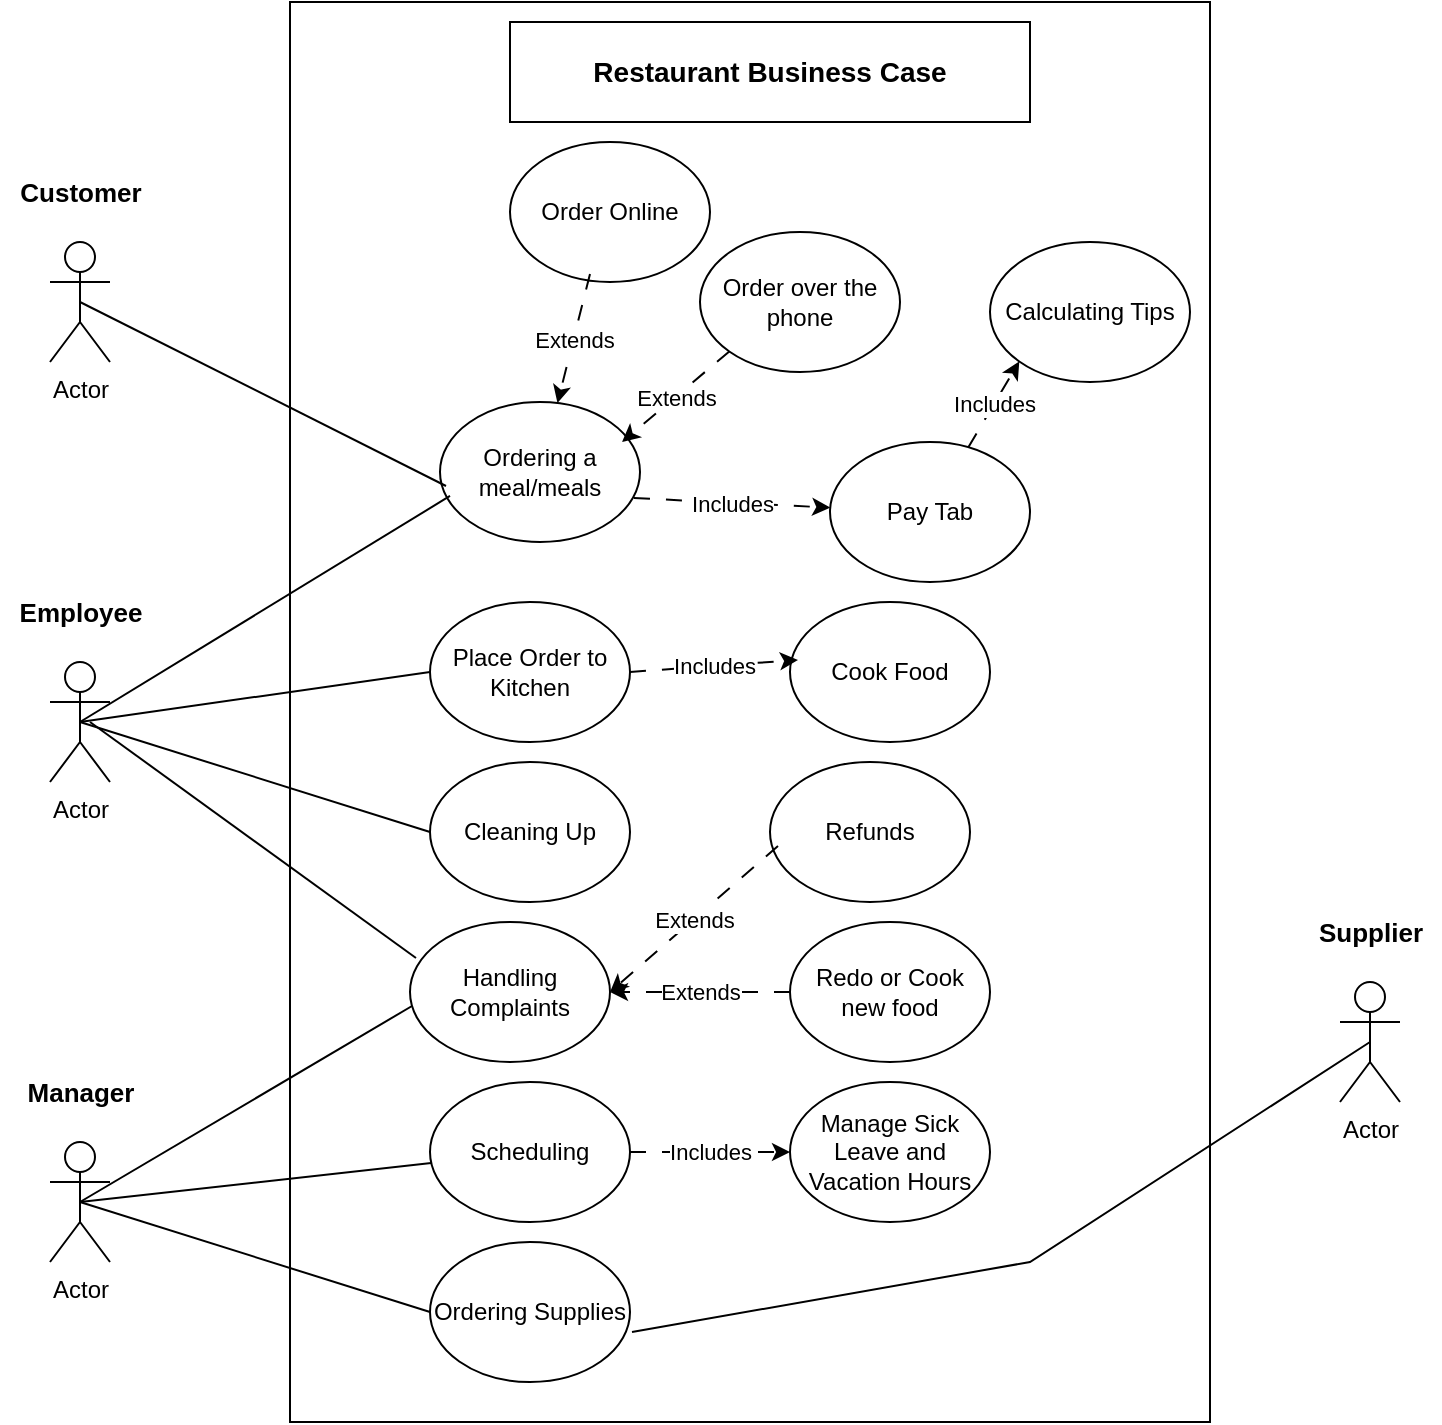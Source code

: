 <mxfile version="24.7.6">
  <diagram name="Page-1" id="1B92F4ouTMk-58nSDfXd">
    <mxGraphModel dx="1388" dy="856" grid="1" gridSize="10" guides="1" tooltips="1" connect="1" arrows="1" fold="1" page="1" pageScale="1" pageWidth="850" pageHeight="1100" math="0" shadow="0">
      <root>
        <mxCell id="0" />
        <mxCell id="1" parent="0" />
        <mxCell id="jxJJfhqHwvxwkJEjlGKT-4" value="" style="rounded=0;whiteSpace=wrap;html=1;" vertex="1" parent="1">
          <mxGeometry x="220" y="20" width="460" height="710" as="geometry" />
        </mxCell>
        <mxCell id="jxJJfhqHwvxwkJEjlGKT-1" value="Order Online" style="ellipse;whiteSpace=wrap;html=1;" vertex="1" parent="1">
          <mxGeometry x="330" y="90" width="100" height="70" as="geometry" />
        </mxCell>
        <mxCell id="jxJJfhqHwvxwkJEjlGKT-2" value="Order over the phone" style="ellipse;whiteSpace=wrap;html=1;" vertex="1" parent="1">
          <mxGeometry x="425" y="135" width="100" height="70" as="geometry" />
        </mxCell>
        <mxCell id="jxJJfhqHwvxwkJEjlGKT-3" value="Ordering a meal/meals" style="ellipse;whiteSpace=wrap;html=1;" vertex="1" parent="1">
          <mxGeometry x="295" y="220" width="100" height="70" as="geometry" />
        </mxCell>
        <mxCell id="jxJJfhqHwvxwkJEjlGKT-5" value="&lt;font style=&quot;font-size: 14px;&quot;&gt;&lt;b&gt;Restaurant Business Case&lt;/b&gt;&lt;/font&gt;" style="rounded=0;whiteSpace=wrap;html=1;" vertex="1" parent="1">
          <mxGeometry x="330" y="30" width="260" height="50" as="geometry" />
        </mxCell>
        <mxCell id="jxJJfhqHwvxwkJEjlGKT-6" value="Pay Tab" style="ellipse;whiteSpace=wrap;html=1;" vertex="1" parent="1">
          <mxGeometry x="490" y="240" width="100" height="70" as="geometry" />
        </mxCell>
        <mxCell id="jxJJfhqHwvxwkJEjlGKT-7" value="Calculating Tips" style="ellipse;whiteSpace=wrap;html=1;" vertex="1" parent="1">
          <mxGeometry x="570" y="140" width="100" height="70" as="geometry" />
        </mxCell>
        <mxCell id="jxJJfhqHwvxwkJEjlGKT-8" value="Actor" style="shape=umlActor;verticalLabelPosition=bottom;verticalAlign=top;html=1;outlineConnect=0;" vertex="1" parent="1">
          <mxGeometry x="100" y="140" width="30" height="60" as="geometry" />
        </mxCell>
        <mxCell id="jxJJfhqHwvxwkJEjlGKT-9" value="Customer" style="text;html=1;align=center;verticalAlign=middle;resizable=0;points=[];autosize=1;strokeColor=none;fillColor=none;fontStyle=1;fontSize=13;" vertex="1" parent="1">
          <mxGeometry x="75" y="100" width="80" height="30" as="geometry" />
        </mxCell>
        <mxCell id="jxJJfhqHwvxwkJEjlGKT-11" value="" style="endArrow=none;html=1;rounded=0;exitX=0.5;exitY=0.5;exitDx=0;exitDy=0;exitPerimeter=0;entryX=0.03;entryY=0.6;entryDx=0;entryDy=0;entryPerimeter=0;" edge="1" parent="1" source="jxJJfhqHwvxwkJEjlGKT-8" target="jxJJfhqHwvxwkJEjlGKT-3">
          <mxGeometry width="50" height="50" relative="1" as="geometry">
            <mxPoint x="410" y="320" as="sourcePoint" />
            <mxPoint x="460" y="270" as="targetPoint" />
          </mxGeometry>
        </mxCell>
        <mxCell id="jxJJfhqHwvxwkJEjlGKT-14" value="" style="endArrow=classic;html=1;rounded=0;exitX=0.4;exitY=0.943;exitDx=0;exitDy=0;exitPerimeter=0;dashed=1;dashPattern=8 8;" edge="1" parent="1" source="jxJJfhqHwvxwkJEjlGKT-1" target="jxJJfhqHwvxwkJEjlGKT-3">
          <mxGeometry relative="1" as="geometry">
            <mxPoint x="360" y="310" as="sourcePoint" />
            <mxPoint x="460" y="310" as="targetPoint" />
          </mxGeometry>
        </mxCell>
        <mxCell id="jxJJfhqHwvxwkJEjlGKT-15" value="Extends" style="edgeLabel;resizable=0;html=1;;align=center;verticalAlign=middle;" connectable="0" vertex="1" parent="jxJJfhqHwvxwkJEjlGKT-14">
          <mxGeometry relative="1" as="geometry" />
        </mxCell>
        <mxCell id="jxJJfhqHwvxwkJEjlGKT-16" value="" style="endArrow=classic;html=1;rounded=0;exitX=0;exitY=1;exitDx=0;exitDy=0;dashed=1;dashPattern=8 8;entryX=0.91;entryY=0.286;entryDx=0;entryDy=0;entryPerimeter=0;" edge="1" parent="1" source="jxJJfhqHwvxwkJEjlGKT-2" target="jxJJfhqHwvxwkJEjlGKT-3">
          <mxGeometry relative="1" as="geometry">
            <mxPoint x="380" y="166" as="sourcePoint" />
            <mxPoint x="364" y="231" as="targetPoint" />
          </mxGeometry>
        </mxCell>
        <mxCell id="jxJJfhqHwvxwkJEjlGKT-17" value="Extends" style="edgeLabel;resizable=0;html=1;;align=center;verticalAlign=middle;" connectable="0" vertex="1" parent="jxJJfhqHwvxwkJEjlGKT-16">
          <mxGeometry relative="1" as="geometry" />
        </mxCell>
        <mxCell id="jxJJfhqHwvxwkJEjlGKT-18" value="" style="endArrow=classic;html=1;rounded=0;dashed=1;dashPattern=8 8;exitX=0.97;exitY=0.686;exitDx=0;exitDy=0;exitPerimeter=0;" edge="1" parent="1" source="jxJJfhqHwvxwkJEjlGKT-3" target="jxJJfhqHwvxwkJEjlGKT-6">
          <mxGeometry relative="1" as="geometry">
            <mxPoint x="390" y="176" as="sourcePoint" />
            <mxPoint x="374" y="241" as="targetPoint" />
          </mxGeometry>
        </mxCell>
        <mxCell id="jxJJfhqHwvxwkJEjlGKT-19" value="Includes" style="edgeLabel;resizable=0;html=1;;align=center;verticalAlign=middle;" connectable="0" vertex="1" parent="jxJJfhqHwvxwkJEjlGKT-18">
          <mxGeometry relative="1" as="geometry" />
        </mxCell>
        <mxCell id="jxJJfhqHwvxwkJEjlGKT-21" value="" style="endArrow=classic;html=1;rounded=0;dashed=1;dashPattern=8 8;entryX=0;entryY=1;entryDx=0;entryDy=0;" edge="1" parent="1" source="jxJJfhqHwvxwkJEjlGKT-6" target="jxJJfhqHwvxwkJEjlGKT-7">
          <mxGeometry relative="1" as="geometry">
            <mxPoint x="402" y="278" as="sourcePoint" />
            <mxPoint x="500" y="283" as="targetPoint" />
          </mxGeometry>
        </mxCell>
        <mxCell id="jxJJfhqHwvxwkJEjlGKT-22" value="Includes" style="edgeLabel;resizable=0;html=1;;align=center;verticalAlign=middle;" connectable="0" vertex="1" parent="jxJJfhqHwvxwkJEjlGKT-21">
          <mxGeometry relative="1" as="geometry" />
        </mxCell>
        <mxCell id="jxJJfhqHwvxwkJEjlGKT-23" value="Actor" style="shape=umlActor;verticalLabelPosition=bottom;verticalAlign=top;html=1;outlineConnect=0;" vertex="1" parent="1">
          <mxGeometry x="100" y="350" width="30" height="60" as="geometry" />
        </mxCell>
        <mxCell id="jxJJfhqHwvxwkJEjlGKT-24" value="Actor" style="shape=umlActor;verticalLabelPosition=bottom;verticalAlign=top;html=1;outlineConnect=0;" vertex="1" parent="1">
          <mxGeometry x="100" y="590" width="30" height="60" as="geometry" />
        </mxCell>
        <mxCell id="jxJJfhqHwvxwkJEjlGKT-25" value="Employee" style="text;html=1;align=center;verticalAlign=middle;resizable=0;points=[];autosize=1;strokeColor=none;fillColor=none;fontStyle=1;fontSize=13;" vertex="1" parent="1">
          <mxGeometry x="75" y="310" width="80" height="30" as="geometry" />
        </mxCell>
        <mxCell id="jxJJfhqHwvxwkJEjlGKT-26" value="Manager" style="text;html=1;align=center;verticalAlign=middle;resizable=0;points=[];autosize=1;strokeColor=none;fillColor=none;fontStyle=1;fontSize=13;" vertex="1" parent="1">
          <mxGeometry x="80" y="550" width="70" height="30" as="geometry" />
        </mxCell>
        <mxCell id="jxJJfhqHwvxwkJEjlGKT-27" value="Supplier" style="text;html=1;align=center;verticalAlign=middle;resizable=0;points=[];autosize=1;strokeColor=none;fillColor=none;fontStyle=1;fontSize=13;" vertex="1" parent="1">
          <mxGeometry x="725" y="470" width="70" height="30" as="geometry" />
        </mxCell>
        <mxCell id="jxJJfhqHwvxwkJEjlGKT-28" value="Actor" style="shape=umlActor;verticalLabelPosition=bottom;verticalAlign=top;html=1;outlineConnect=0;" vertex="1" parent="1">
          <mxGeometry x="745" y="510" width="30" height="60" as="geometry" />
        </mxCell>
        <mxCell id="jxJJfhqHwvxwkJEjlGKT-29" value="Place Order to Kitchen" style="ellipse;whiteSpace=wrap;html=1;" vertex="1" parent="1">
          <mxGeometry x="290" y="320" width="100" height="70" as="geometry" />
        </mxCell>
        <mxCell id="jxJJfhqHwvxwkJEjlGKT-30" value="" style="endArrow=none;html=1;rounded=0;exitX=0.5;exitY=0.5;exitDx=0;exitDy=0;exitPerimeter=0;entryX=0;entryY=0.5;entryDx=0;entryDy=0;" edge="1" parent="1" source="jxJJfhqHwvxwkJEjlGKT-23" target="jxJJfhqHwvxwkJEjlGKT-29">
          <mxGeometry width="50" height="50" relative="1" as="geometry">
            <mxPoint x="370" y="400" as="sourcePoint" />
            <mxPoint x="420" y="350" as="targetPoint" />
          </mxGeometry>
        </mxCell>
        <mxCell id="jxJJfhqHwvxwkJEjlGKT-31" value="" style="endArrow=none;html=1;rounded=0;exitX=0.5;exitY=0.5;exitDx=0;exitDy=0;exitPerimeter=0;entryX=0.05;entryY=0.671;entryDx=0;entryDy=0;entryPerimeter=0;" edge="1" parent="1" source="jxJJfhqHwvxwkJEjlGKT-23" target="jxJJfhqHwvxwkJEjlGKT-3">
          <mxGeometry width="50" height="50" relative="1" as="geometry">
            <mxPoint x="125" y="390" as="sourcePoint" />
            <mxPoint x="300" y="365" as="targetPoint" />
          </mxGeometry>
        </mxCell>
        <mxCell id="jxJJfhqHwvxwkJEjlGKT-32" value="Cook Food" style="ellipse;whiteSpace=wrap;html=1;" vertex="1" parent="1">
          <mxGeometry x="470" y="320" width="100" height="70" as="geometry" />
        </mxCell>
        <mxCell id="jxJJfhqHwvxwkJEjlGKT-36" value="" style="endArrow=classic;html=1;rounded=0;dashed=1;dashPattern=8 8;exitX=1;exitY=0.5;exitDx=0;exitDy=0;entryX=0.04;entryY=0.414;entryDx=0;entryDy=0;entryPerimeter=0;" edge="1" parent="1" source="jxJJfhqHwvxwkJEjlGKT-29" target="jxJJfhqHwvxwkJEjlGKT-32">
          <mxGeometry relative="1" as="geometry">
            <mxPoint x="402" y="278" as="sourcePoint" />
            <mxPoint x="500" y="283" as="targetPoint" />
          </mxGeometry>
        </mxCell>
        <mxCell id="jxJJfhqHwvxwkJEjlGKT-37" value="Includes" style="edgeLabel;resizable=0;html=1;;align=center;verticalAlign=middle;" connectable="0" vertex="1" parent="jxJJfhqHwvxwkJEjlGKT-36">
          <mxGeometry relative="1" as="geometry" />
        </mxCell>
        <mxCell id="jxJJfhqHwvxwkJEjlGKT-38" value="Cleaning Up" style="ellipse;whiteSpace=wrap;html=1;" vertex="1" parent="1">
          <mxGeometry x="290" y="400" width="100" height="70" as="geometry" />
        </mxCell>
        <mxCell id="jxJJfhqHwvxwkJEjlGKT-39" value="Handling Complaints" style="ellipse;whiteSpace=wrap;html=1;" vertex="1" parent="1">
          <mxGeometry x="280" y="480" width="100" height="70" as="geometry" />
        </mxCell>
        <mxCell id="jxJJfhqHwvxwkJEjlGKT-40" value="Refunds" style="ellipse;whiteSpace=wrap;html=1;" vertex="1" parent="1">
          <mxGeometry x="460" y="400" width="100" height="70" as="geometry" />
        </mxCell>
        <mxCell id="jxJJfhqHwvxwkJEjlGKT-41" value="Redo or Cook new food" style="ellipse;whiteSpace=wrap;html=1;" vertex="1" parent="1">
          <mxGeometry x="470" y="480" width="100" height="70" as="geometry" />
        </mxCell>
        <mxCell id="jxJJfhqHwvxwkJEjlGKT-42" value="Scheduling" style="ellipse;whiteSpace=wrap;html=1;" vertex="1" parent="1">
          <mxGeometry x="290" y="560" width="100" height="70" as="geometry" />
        </mxCell>
        <mxCell id="jxJJfhqHwvxwkJEjlGKT-43" value="Ordering Supplies" style="ellipse;whiteSpace=wrap;html=1;" vertex="1" parent="1">
          <mxGeometry x="290" y="640" width="100" height="70" as="geometry" />
        </mxCell>
        <mxCell id="jxJJfhqHwvxwkJEjlGKT-44" value="Manage Sick Leave and Vacation Hours" style="ellipse;whiteSpace=wrap;html=1;" vertex="1" parent="1">
          <mxGeometry x="470" y="560" width="100" height="70" as="geometry" />
        </mxCell>
        <mxCell id="jxJJfhqHwvxwkJEjlGKT-45" value="" style="endArrow=none;html=1;rounded=0;exitX=0.5;exitY=0.5;exitDx=0;exitDy=0;exitPerimeter=0;entryX=0;entryY=0.5;entryDx=0;entryDy=0;" edge="1" parent="1" source="jxJJfhqHwvxwkJEjlGKT-23" target="jxJJfhqHwvxwkJEjlGKT-38">
          <mxGeometry width="50" height="50" relative="1" as="geometry">
            <mxPoint x="125" y="390" as="sourcePoint" />
            <mxPoint x="300" y="365" as="targetPoint" />
          </mxGeometry>
        </mxCell>
        <mxCell id="jxJJfhqHwvxwkJEjlGKT-46" value="" style="endArrow=none;html=1;rounded=0;entryX=0.03;entryY=0.257;entryDx=0;entryDy=0;entryPerimeter=0;" edge="1" parent="1" target="jxJJfhqHwvxwkJEjlGKT-39">
          <mxGeometry width="50" height="50" relative="1" as="geometry">
            <mxPoint x="120" y="380" as="sourcePoint" />
            <mxPoint x="310" y="375" as="targetPoint" />
          </mxGeometry>
        </mxCell>
        <mxCell id="jxJJfhqHwvxwkJEjlGKT-47" value="" style="endArrow=none;html=1;rounded=0;exitX=0.5;exitY=0.5;exitDx=0;exitDy=0;exitPerimeter=0;entryX=0.01;entryY=0.6;entryDx=0;entryDy=0;entryPerimeter=0;" edge="1" parent="1" source="jxJJfhqHwvxwkJEjlGKT-24" target="jxJJfhqHwvxwkJEjlGKT-39">
          <mxGeometry width="50" height="50" relative="1" as="geometry">
            <mxPoint x="145" y="410" as="sourcePoint" />
            <mxPoint x="320" y="385" as="targetPoint" />
          </mxGeometry>
        </mxCell>
        <mxCell id="jxJJfhqHwvxwkJEjlGKT-48" value="" style="endArrow=none;html=1;rounded=0;" edge="1" parent="1" target="jxJJfhqHwvxwkJEjlGKT-42">
          <mxGeometry width="50" height="50" relative="1" as="geometry">
            <mxPoint x="115" y="620" as="sourcePoint" />
            <mxPoint x="330" y="395" as="targetPoint" />
          </mxGeometry>
        </mxCell>
        <mxCell id="jxJJfhqHwvxwkJEjlGKT-49" value="" style="endArrow=none;html=1;rounded=0;entryX=0;entryY=0.5;entryDx=0;entryDy=0;exitX=0.5;exitY=0.5;exitDx=0;exitDy=0;exitPerimeter=0;" edge="1" parent="1" source="jxJJfhqHwvxwkJEjlGKT-24" target="jxJJfhqHwvxwkJEjlGKT-43">
          <mxGeometry width="50" height="50" relative="1" as="geometry">
            <mxPoint x="125" y="630" as="sourcePoint" />
            <mxPoint x="301" y="610" as="targetPoint" />
          </mxGeometry>
        </mxCell>
        <mxCell id="jxJJfhqHwvxwkJEjlGKT-50" value="" style="endArrow=none;html=1;rounded=0;entryX=0.5;entryY=0.5;entryDx=0;entryDy=0;entryPerimeter=0;exitX=1.01;exitY=0.643;exitDx=0;exitDy=0;exitPerimeter=0;" edge="1" parent="1" source="jxJJfhqHwvxwkJEjlGKT-43" target="jxJJfhqHwvxwkJEjlGKT-28">
          <mxGeometry width="50" height="50" relative="1" as="geometry">
            <mxPoint x="135" y="640" as="sourcePoint" />
            <mxPoint x="311" y="620" as="targetPoint" />
            <Array as="points">
              <mxPoint x="590" y="650" />
            </Array>
          </mxGeometry>
        </mxCell>
        <mxCell id="jxJJfhqHwvxwkJEjlGKT-51" value="" style="endArrow=classic;html=1;rounded=0;exitX=0.04;exitY=0.6;exitDx=0;exitDy=0;dashed=1;dashPattern=8 8;entryX=1;entryY=0.5;entryDx=0;entryDy=0;exitPerimeter=0;" edge="1" parent="1" source="jxJJfhqHwvxwkJEjlGKT-40" target="jxJJfhqHwvxwkJEjlGKT-39">
          <mxGeometry relative="1" as="geometry">
            <mxPoint x="450" y="205" as="sourcePoint" />
            <mxPoint x="396" y="250" as="targetPoint" />
          </mxGeometry>
        </mxCell>
        <mxCell id="jxJJfhqHwvxwkJEjlGKT-52" value="Extends" style="edgeLabel;resizable=0;html=1;;align=center;verticalAlign=middle;" connectable="0" vertex="1" parent="jxJJfhqHwvxwkJEjlGKT-51">
          <mxGeometry relative="1" as="geometry" />
        </mxCell>
        <mxCell id="jxJJfhqHwvxwkJEjlGKT-53" value="" style="endArrow=classic;html=1;rounded=0;exitX=0;exitY=0.5;exitDx=0;exitDy=0;dashed=1;dashPattern=8 8;" edge="1" parent="1" source="jxJJfhqHwvxwkJEjlGKT-41" target="jxJJfhqHwvxwkJEjlGKT-39">
          <mxGeometry relative="1" as="geometry">
            <mxPoint x="460" y="215" as="sourcePoint" />
            <mxPoint x="406" y="260" as="targetPoint" />
          </mxGeometry>
        </mxCell>
        <mxCell id="jxJJfhqHwvxwkJEjlGKT-54" value="Extends" style="edgeLabel;resizable=0;html=1;;align=center;verticalAlign=middle;" connectable="0" vertex="1" parent="jxJJfhqHwvxwkJEjlGKT-53">
          <mxGeometry relative="1" as="geometry" />
        </mxCell>
        <mxCell id="jxJJfhqHwvxwkJEjlGKT-55" value="" style="endArrow=classic;html=1;rounded=0;dashed=1;dashPattern=8 8;exitX=1;exitY=0.5;exitDx=0;exitDy=0;entryX=0;entryY=0.5;entryDx=0;entryDy=0;" edge="1" parent="1" source="jxJJfhqHwvxwkJEjlGKT-42" target="jxJJfhqHwvxwkJEjlGKT-44">
          <mxGeometry relative="1" as="geometry">
            <mxPoint x="386" y="596" as="sourcePoint" />
            <mxPoint x="470" y="590" as="targetPoint" />
          </mxGeometry>
        </mxCell>
        <mxCell id="jxJJfhqHwvxwkJEjlGKT-56" value="Includes" style="edgeLabel;resizable=0;html=1;;align=center;verticalAlign=middle;" connectable="0" vertex="1" parent="jxJJfhqHwvxwkJEjlGKT-55">
          <mxGeometry relative="1" as="geometry" />
        </mxCell>
      </root>
    </mxGraphModel>
  </diagram>
</mxfile>

